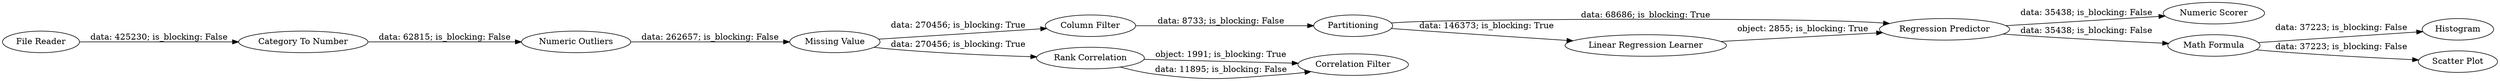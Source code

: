 digraph {
	"-6950260166285264175_67" [label=Partitioning]
	"-6950260166285264175_59" [label=Histogram]
	"-6950260166285264175_69" [label="Regression Predictor"]
	"-6950260166285264175_65" [label="Correlation Filter"]
	"-6950260166285264175_70" [label="Numeric Scorer"]
	"-6950260166285264175_66" [label="Column Filter"]
	"-6950260166285264175_61" [label="Category To Number"]
	"-6950260166285264175_57" [label="Math Formula"]
	"-6950260166285264175_63" [label="Missing Value"]
	"-6950260166285264175_58" [label="Scatter Plot"]
	"-6950260166285264175_62" [label="Numeric Outliers"]
	"-6950260166285264175_60" [label="File Reader"]
	"-6950260166285264175_68" [label="Linear Regression Learner"]
	"-6950260166285264175_64" [label="Rank Correlation"]
	"-6950260166285264175_62" -> "-6950260166285264175_63" [label="data: 262657; is_blocking: False"]
	"-6950260166285264175_66" -> "-6950260166285264175_67" [label="data: 8733; is_blocking: False"]
	"-6950260166285264175_63" -> "-6950260166285264175_66" [label="data: 270456; is_blocking: True"]
	"-6950260166285264175_63" -> "-6950260166285264175_64" [label="data: 270456; is_blocking: True"]
	"-6950260166285264175_57" -> "-6950260166285264175_58" [label="data: 37223; is_blocking: False"]
	"-6950260166285264175_69" -> "-6950260166285264175_57" [label="data: 35438; is_blocking: False"]
	"-6950260166285264175_64" -> "-6950260166285264175_65" [label="object: 1991; is_blocking: True"]
	"-6950260166285264175_61" -> "-6950260166285264175_62" [label="data: 62815; is_blocking: False"]
	"-6950260166285264175_68" -> "-6950260166285264175_69" [label="object: 2855; is_blocking: True"]
	"-6950260166285264175_64" -> "-6950260166285264175_65" [label="data: 11895; is_blocking: False"]
	"-6950260166285264175_67" -> "-6950260166285264175_68" [label="data: 146373; is_blocking: True"]
	"-6950260166285264175_57" -> "-6950260166285264175_59" [label="data: 37223; is_blocking: False"]
	"-6950260166285264175_60" -> "-6950260166285264175_61" [label="data: 425230; is_blocking: False"]
	"-6950260166285264175_69" -> "-6950260166285264175_70" [label="data: 35438; is_blocking: False"]
	"-6950260166285264175_67" -> "-6950260166285264175_69" [label="data: 68686; is_blocking: True"]
	rankdir=LR
}
